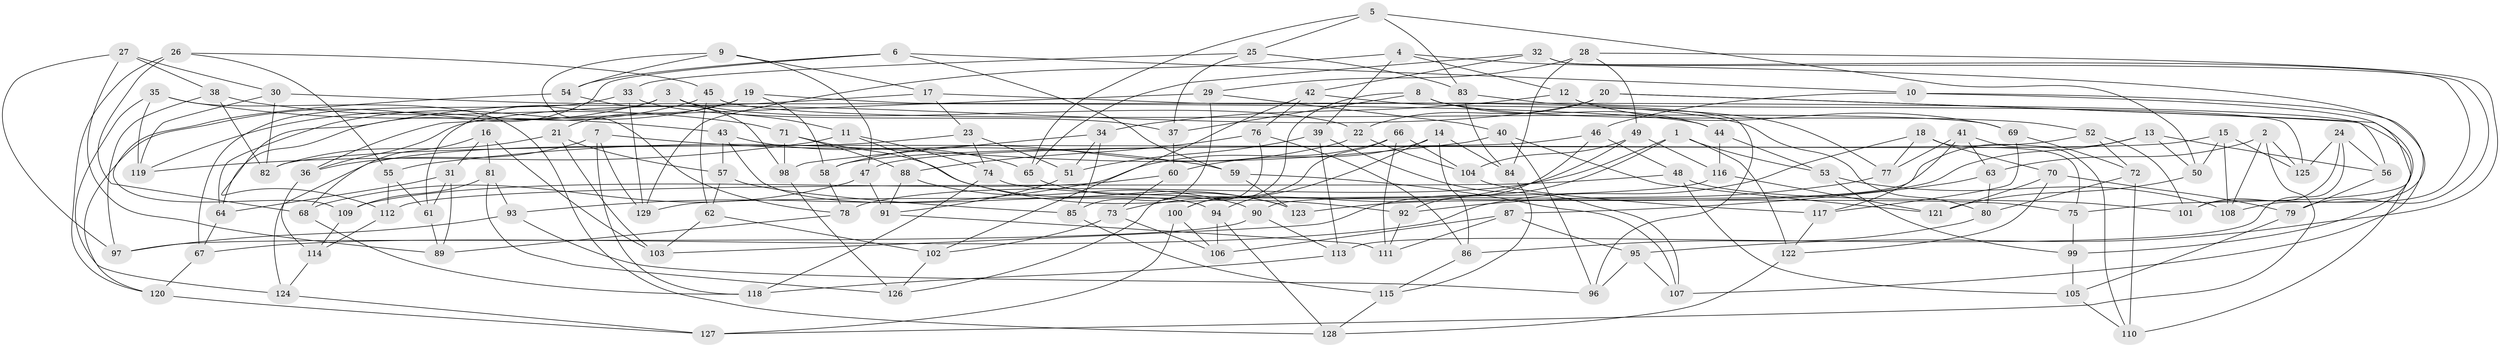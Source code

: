 // Generated by graph-tools (version 1.1) at 2025/26/03/09/25 03:26:55]
// undirected, 129 vertices, 258 edges
graph export_dot {
graph [start="1"]
  node [color=gray90,style=filled];
  1;
  2;
  3;
  4;
  5;
  6;
  7;
  8;
  9;
  10;
  11;
  12;
  13;
  14;
  15;
  16;
  17;
  18;
  19;
  20;
  21;
  22;
  23;
  24;
  25;
  26;
  27;
  28;
  29;
  30;
  31;
  32;
  33;
  34;
  35;
  36;
  37;
  38;
  39;
  40;
  41;
  42;
  43;
  44;
  45;
  46;
  47;
  48;
  49;
  50;
  51;
  52;
  53;
  54;
  55;
  56;
  57;
  58;
  59;
  60;
  61;
  62;
  63;
  64;
  65;
  66;
  67;
  68;
  69;
  70;
  71;
  72;
  73;
  74;
  75;
  76;
  77;
  78;
  79;
  80;
  81;
  82;
  83;
  84;
  85;
  86;
  87;
  88;
  89;
  90;
  91;
  92;
  93;
  94;
  95;
  96;
  97;
  98;
  99;
  100;
  101;
  102;
  103;
  104;
  105;
  106;
  107;
  108;
  109;
  110;
  111;
  112;
  113;
  114;
  115;
  116;
  117;
  118;
  119;
  120;
  121;
  122;
  123;
  124;
  125;
  126;
  127;
  128;
  129;
  1 -- 53;
  1 -- 122;
  1 -- 103;
  1 -- 78;
  2 -- 108;
  2 -- 125;
  2 -- 63;
  2 -- 127;
  3 -- 120;
  3 -- 22;
  3 -- 61;
  3 -- 11;
  4 -- 39;
  4 -- 101;
  4 -- 12;
  4 -- 129;
  5 -- 83;
  5 -- 65;
  5 -- 25;
  5 -- 50;
  6 -- 59;
  6 -- 10;
  6 -- 54;
  6 -- 112;
  7 -- 36;
  7 -- 129;
  7 -- 118;
  7 -- 59;
  8 -- 52;
  8 -- 44;
  8 -- 100;
  8 -- 37;
  9 -- 78;
  9 -- 54;
  9 -- 47;
  9 -- 17;
  10 -- 107;
  10 -- 46;
  10 -- 75;
  11 -- 119;
  11 -- 123;
  11 -- 74;
  12 -- 125;
  12 -- 69;
  12 -- 34;
  13 -- 123;
  13 -- 90;
  13 -- 56;
  13 -- 50;
  14 -- 94;
  14 -- 84;
  14 -- 60;
  14 -- 86;
  15 -- 108;
  15 -- 125;
  15 -- 50;
  15 -- 47;
  16 -- 81;
  16 -- 103;
  16 -- 31;
  16 -- 68;
  17 -- 23;
  17 -- 64;
  17 -- 80;
  18 -- 77;
  18 -- 70;
  18 -- 67;
  18 -- 75;
  19 -- 58;
  19 -- 64;
  19 -- 21;
  19 -- 110;
  20 -- 99;
  20 -- 56;
  20 -- 36;
  20 -- 22;
  21 -- 103;
  21 -- 82;
  21 -- 57;
  22 -- 104;
  22 -- 58;
  23 -- 74;
  23 -- 51;
  23 -- 124;
  24 -- 56;
  24 -- 101;
  24 -- 113;
  24 -- 125;
  25 -- 83;
  25 -- 37;
  25 -- 33;
  26 -- 45;
  26 -- 68;
  26 -- 55;
  26 -- 120;
  27 -- 30;
  27 -- 89;
  27 -- 38;
  27 -- 97;
  28 -- 49;
  28 -- 84;
  28 -- 95;
  28 -- 29;
  29 -- 85;
  29 -- 40;
  29 -- 36;
  30 -- 82;
  30 -- 44;
  30 -- 119;
  31 -- 61;
  31 -- 89;
  31 -- 64;
  32 -- 79;
  32 -- 42;
  32 -- 65;
  32 -- 108;
  33 -- 37;
  33 -- 129;
  33 -- 67;
  34 -- 98;
  34 -- 51;
  34 -- 85;
  35 -- 119;
  35 -- 128;
  35 -- 124;
  35 -- 43;
  36 -- 114;
  37 -- 60;
  38 -- 82;
  38 -- 97;
  38 -- 71;
  39 -- 113;
  39 -- 51;
  39 -- 107;
  40 -- 55;
  40 -- 96;
  40 -- 121;
  41 -- 63;
  41 -- 110;
  41 -- 77;
  41 -- 117;
  42 -- 77;
  42 -- 76;
  42 -- 102;
  43 -- 65;
  43 -- 57;
  43 -- 94;
  44 -- 53;
  44 -- 116;
  45 -- 62;
  45 -- 119;
  45 -- 69;
  46 -- 92;
  46 -- 48;
  46 -- 82;
  47 -- 91;
  47 -- 68;
  48 -- 101;
  48 -- 105;
  48 -- 112;
  49 -- 116;
  49 -- 104;
  49 -- 73;
  50 -- 121;
  51 -- 91;
  52 -- 58;
  52 -- 101;
  52 -- 72;
  53 -- 108;
  53 -- 99;
  54 -- 98;
  54 -- 109;
  55 -- 61;
  55 -- 112;
  56 -- 79;
  57 -- 85;
  57 -- 62;
  58 -- 78;
  59 -- 107;
  59 -- 123;
  60 -- 109;
  60 -- 73;
  61 -- 89;
  62 -- 102;
  62 -- 103;
  63 -- 80;
  63 -- 87;
  64 -- 67;
  65 -- 123;
  66 -- 100;
  66 -- 93;
  66 -- 111;
  66 -- 104;
  67 -- 120;
  68 -- 118;
  69 -- 117;
  69 -- 72;
  70 -- 121;
  70 -- 79;
  70 -- 122;
  71 -- 88;
  71 -- 98;
  71 -- 92;
  72 -- 110;
  72 -- 80;
  73 -- 102;
  73 -- 106;
  74 -- 75;
  74 -- 118;
  75 -- 99;
  76 -- 126;
  76 -- 86;
  76 -- 88;
  77 -- 92;
  78 -- 89;
  79 -- 105;
  80 -- 86;
  81 -- 109;
  81 -- 93;
  81 -- 126;
  83 -- 96;
  83 -- 84;
  84 -- 115;
  85 -- 115;
  86 -- 115;
  87 -- 95;
  87 -- 106;
  87 -- 111;
  88 -- 91;
  88 -- 90;
  90 -- 97;
  90 -- 113;
  91 -- 111;
  92 -- 111;
  93 -- 97;
  93 -- 96;
  94 -- 106;
  94 -- 128;
  95 -- 107;
  95 -- 96;
  98 -- 126;
  99 -- 105;
  100 -- 106;
  100 -- 127;
  102 -- 126;
  104 -- 117;
  105 -- 110;
  109 -- 114;
  112 -- 114;
  113 -- 118;
  114 -- 124;
  115 -- 128;
  116 -- 129;
  116 -- 121;
  117 -- 122;
  120 -- 127;
  122 -- 128;
  124 -- 127;
}
